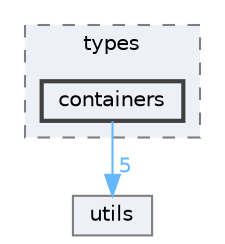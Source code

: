 digraph "containers"
{
 // LATEX_PDF_SIZE
  bgcolor="transparent";
  edge [fontname=Helvetica,fontsize=10,labelfontname=Helvetica,labelfontsize=10];
  node [fontname=Helvetica,fontsize=10,shape=box,height=0.2,width=0.4];
  compound=true
  subgraph clusterdir_0ad255a918b7fba820a1ddafed6fa637 {
    graph [ bgcolor="#edf0f7", pencolor="grey50", label="types", fontname=Helvetica,fontsize=10 style="filled,dashed", URL="dir_0ad255a918b7fba820a1ddafed6fa637.html",tooltip=""]
  dir_8b6452d4fcf237510550414872c232bd [label="containers", fillcolor="#edf0f7", color="grey25", style="filled,bold", URL="dir_8b6452d4fcf237510550414872c232bd.html",tooltip=""];
  }
  dir_821002d4f10779a80d4fb17bc32f21f1 [label="utils", fillcolor="#edf0f7", color="grey50", style="filled", URL="dir_821002d4f10779a80d4fb17bc32f21f1.html",tooltip=""];
  dir_8b6452d4fcf237510550414872c232bd->dir_821002d4f10779a80d4fb17bc32f21f1 [headlabel="5", labeldistance=1.5 headhref="dir_000001_000010.html" href="dir_000001_000010.html" color="steelblue1" fontcolor="steelblue1"];
}
